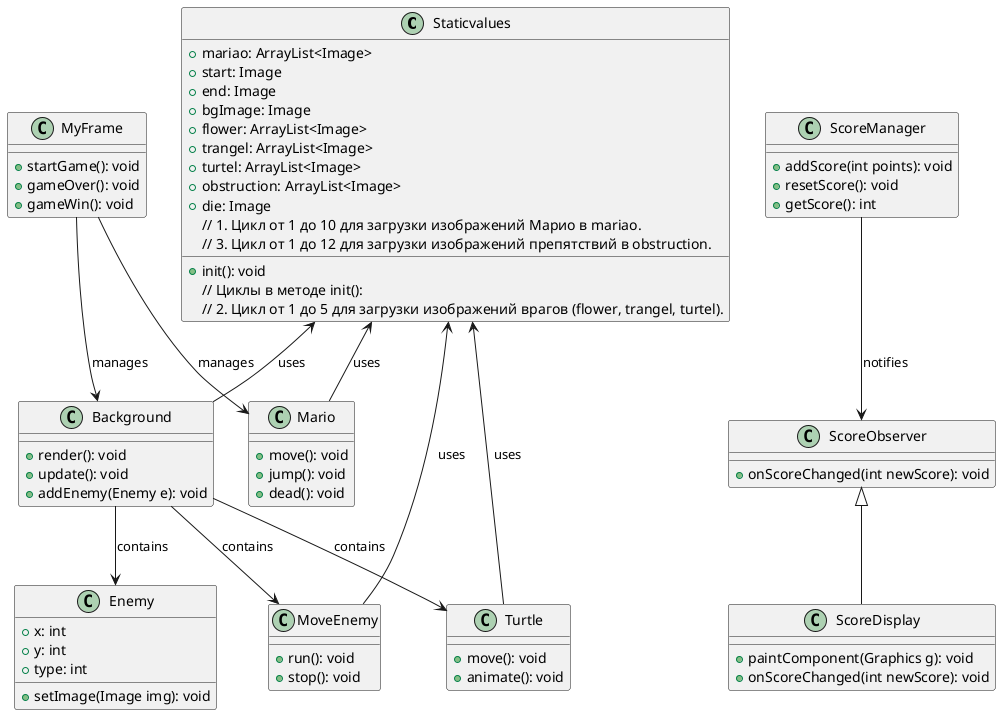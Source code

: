 @startuml
class Staticvalues {
    + mariao: ArrayList<Image>
    + start: Image
    + end: Image
    + bgImage: Image
    + flower: ArrayList<Image>
    + trangel: ArrayList<Image>
    + turtel: ArrayList<Image>
    + obstruction: ArrayList<Image>
    + die: Image
    + init(): void
    // Циклы в методе init():
    // 1. Цикл от 1 до 10 для загрузки изображений Марио в mariao.
    // 2. Цикл от 1 до 5 для загрузки изображений врагов (flower, trangel, turtel).
    // 3. Цикл от 1 до 12 для загрузки изображений препятствий в obstruction.
}

class Mario {
    + move(): void
    + jump(): void
    + dead(): void
}

class Background {
    + render(): void
    + update(): void
    + addEnemy(Enemy e): void
}

class Enemy {
    + x: int
    + y: int
    + type: int
    + setImage(Image img): void
}

class Turtle {
    + move(): void
    + animate(): void
}

class MoveEnemy {
    + run(): void
    + stop(): void
}

class MyFrame {
    + startGame(): void
    + gameOver(): void
    + gameWin(): void
}

class ScoreManager {
    + addScore(int points): void
    + resetScore(): void
    + getScore(): int
}

class ScoreObserver {
    + onScoreChanged(int newScore): void
}

class ScoreDisplay {
    + paintComponent(Graphics g): void
    + onScoreChanged(int newScore): void
}

Staticvalues <-- Mario : uses
Staticvalues <-- Background : uses
Staticvalues <-- Turtle : uses
Staticvalues <-- MoveEnemy : uses
Background --> Enemy : contains
Background --> Turtle : contains
Background --> MoveEnemy : contains
MyFrame --> Background : manages
MyFrame --> Mario : manages
ScoreManager --> ScoreObserver : notifies
ScoreObserver <|-- ScoreDisplay
@enduml
